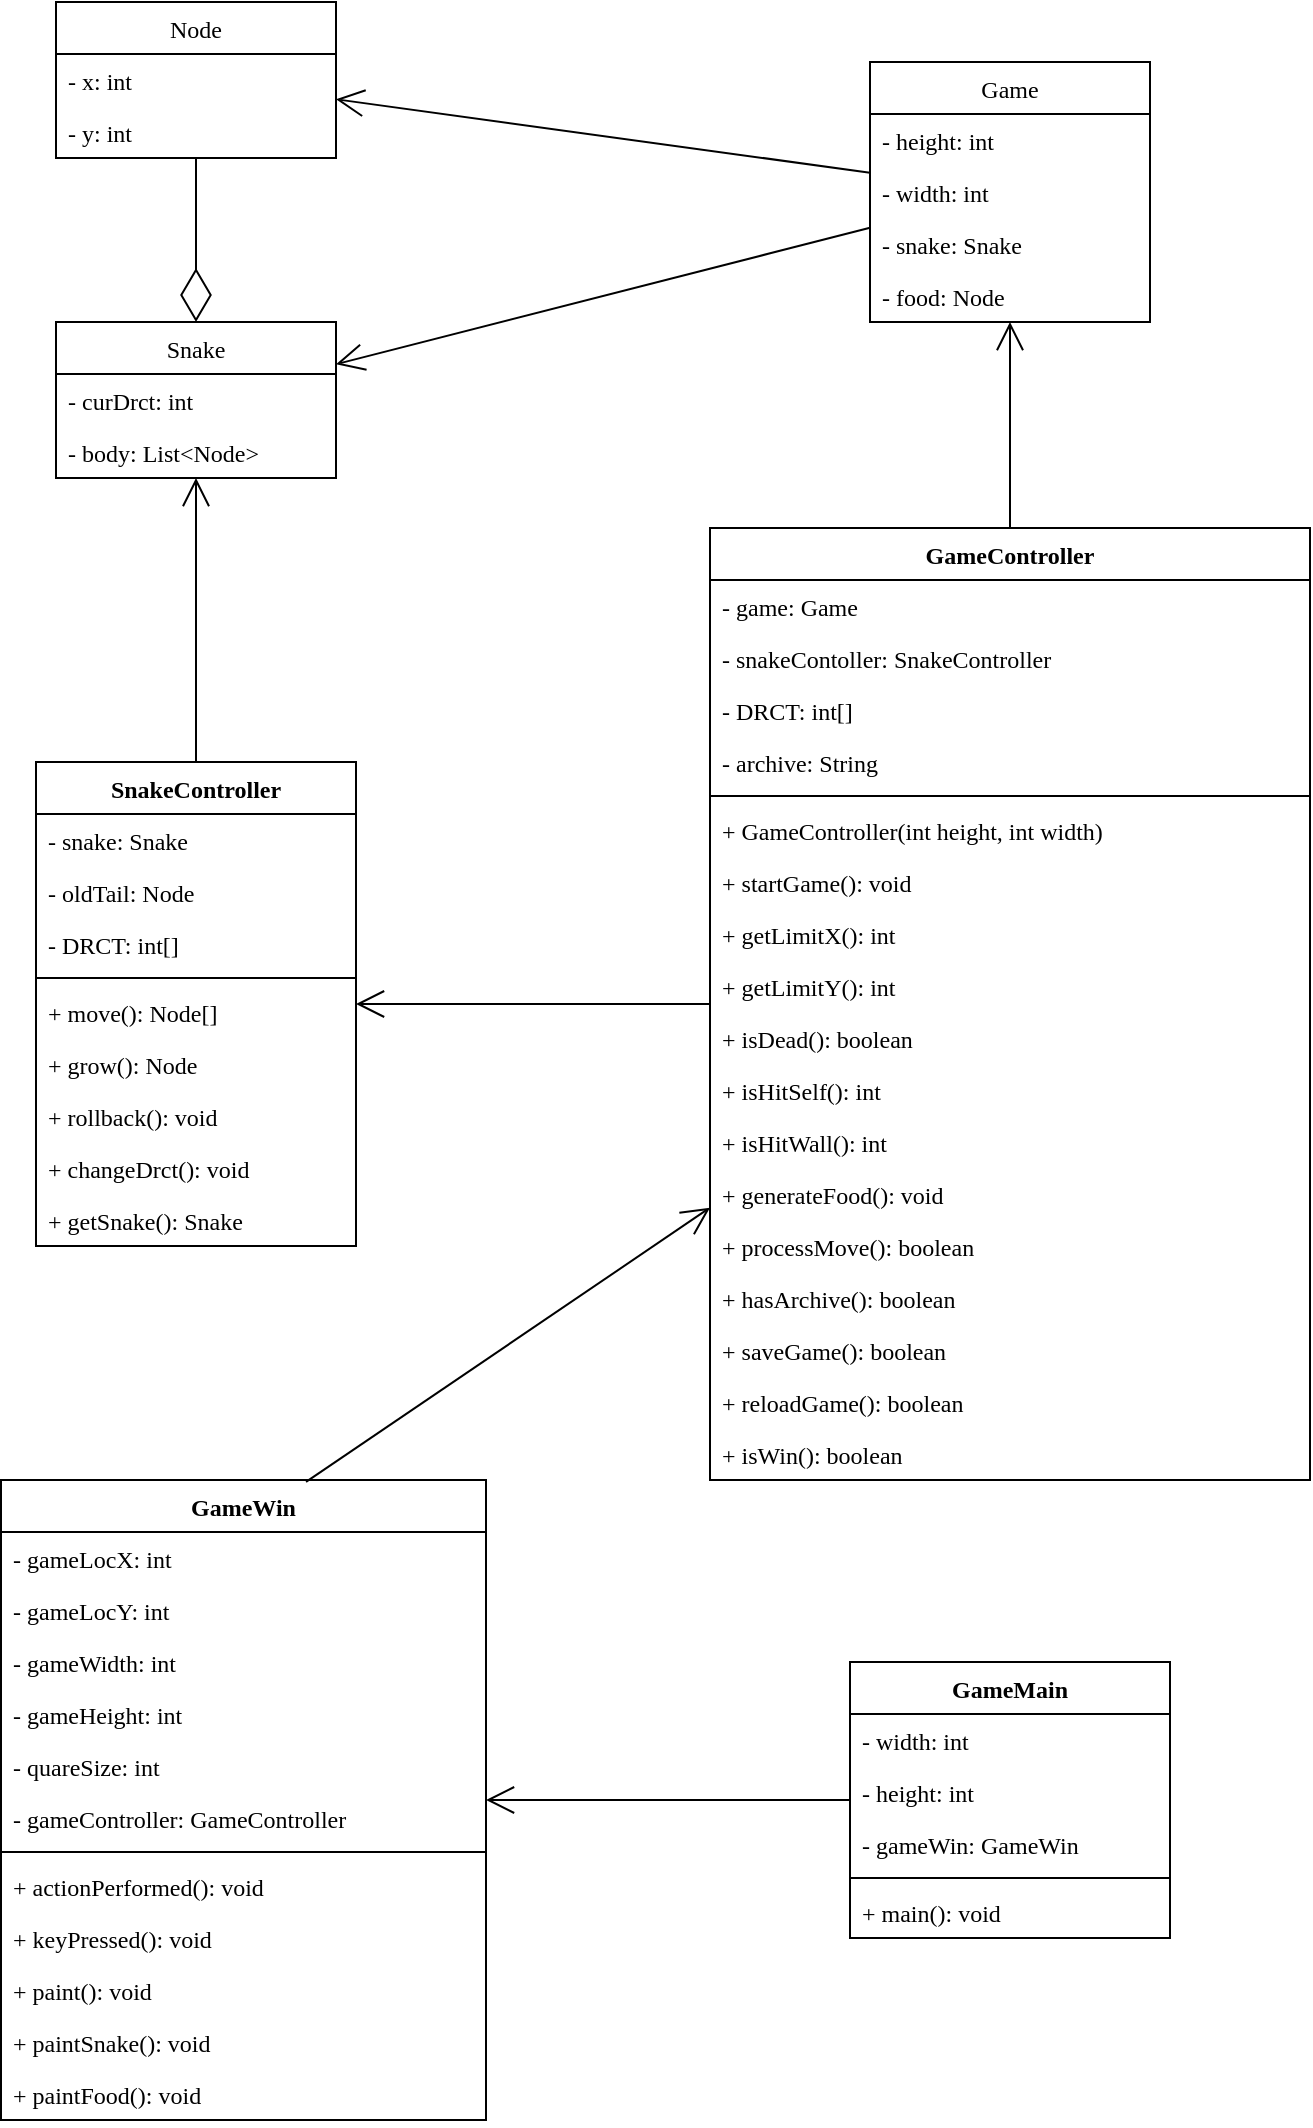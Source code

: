 <mxfile version="20.2.2" type="device"><diagram id="TmhDLRFruyMvUoCSesq0" name="第 1 页"><mxGraphModel dx="1018" dy="690" grid="1" gridSize="10" guides="1" tooltips="1" connect="1" arrows="1" fold="1" page="1" pageScale="1" pageWidth="827" pageHeight="1169" math="0" shadow="0"><root><mxCell id="0"/><mxCell id="1" parent="0"/><mxCell id="gdXgDbjyt_zL53bIAYu_-1" value="Node" style="swimlane;fontStyle=0;childLayout=stackLayout;horizontal=1;startSize=26;fillColor=none;horizontalStack=0;resizeParent=1;resizeParentMax=0;resizeLast=0;collapsible=1;marginBottom=0;fontFamily=Verdana;" parent="1" vertex="1"><mxGeometry x="105" y="60" width="140" height="78" as="geometry"/></mxCell><mxCell id="gdXgDbjyt_zL53bIAYu_-2" value="- x: int" style="text;strokeColor=none;fillColor=none;align=left;verticalAlign=top;spacingLeft=4;spacingRight=4;overflow=hidden;rotatable=0;points=[[0,0.5],[1,0.5]];portConstraint=eastwest;fontFamily=Verdana;" parent="gdXgDbjyt_zL53bIAYu_-1" vertex="1"><mxGeometry y="26" width="140" height="26" as="geometry"/></mxCell><mxCell id="gdXgDbjyt_zL53bIAYu_-3" value="- y: int" style="text;strokeColor=none;fillColor=none;align=left;verticalAlign=top;spacingLeft=4;spacingRight=4;overflow=hidden;rotatable=0;points=[[0,0.5],[1,0.5]];portConstraint=eastwest;fontFamily=Verdana;" parent="gdXgDbjyt_zL53bIAYu_-1" vertex="1"><mxGeometry y="52" width="140" height="26" as="geometry"/></mxCell><mxCell id="gdXgDbjyt_zL53bIAYu_-5" value="Snake" style="swimlane;fontStyle=0;childLayout=stackLayout;horizontal=1;startSize=26;fillColor=none;horizontalStack=0;resizeParent=1;resizeParentMax=0;resizeLast=0;collapsible=1;marginBottom=0;fontFamily=Verdana;" parent="1" vertex="1"><mxGeometry x="105" y="220" width="140" height="78" as="geometry"/></mxCell><mxCell id="gdXgDbjyt_zL53bIAYu_-6" value="- curDrct: int" style="text;strokeColor=none;fillColor=none;align=left;verticalAlign=top;spacingLeft=4;spacingRight=4;overflow=hidden;rotatable=0;points=[[0,0.5],[1,0.5]];portConstraint=eastwest;fontFamily=Verdana;" parent="gdXgDbjyt_zL53bIAYu_-5" vertex="1"><mxGeometry y="26" width="140" height="26" as="geometry"/></mxCell><mxCell id="gdXgDbjyt_zL53bIAYu_-7" value="- body: List&lt;Node&gt;" style="text;strokeColor=none;fillColor=none;align=left;verticalAlign=top;spacingLeft=4;spacingRight=4;overflow=hidden;rotatable=0;points=[[0,0.5],[1,0.5]];portConstraint=eastwest;fontFamily=Verdana;" parent="gdXgDbjyt_zL53bIAYu_-5" vertex="1"><mxGeometry y="52" width="140" height="26" as="geometry"/></mxCell><mxCell id="gdXgDbjyt_zL53bIAYu_-10" value="Game" style="swimlane;fontStyle=0;childLayout=stackLayout;horizontal=1;startSize=26;fillColor=none;horizontalStack=0;resizeParent=1;resizeParentMax=0;resizeLast=0;collapsible=1;marginBottom=0;fontFamily=Verdana;" parent="1" vertex="1"><mxGeometry x="512" y="90" width="140" height="130" as="geometry"/></mxCell><mxCell id="gdXgDbjyt_zL53bIAYu_-11" value="- height: int" style="text;strokeColor=none;fillColor=none;align=left;verticalAlign=top;spacingLeft=4;spacingRight=4;overflow=hidden;rotatable=0;points=[[0,0.5],[1,0.5]];portConstraint=eastwest;fontFamily=Verdana;" parent="gdXgDbjyt_zL53bIAYu_-10" vertex="1"><mxGeometry y="26" width="140" height="26" as="geometry"/></mxCell><mxCell id="gdXgDbjyt_zL53bIAYu_-12" value="- width: int" style="text;strokeColor=none;fillColor=none;align=left;verticalAlign=top;spacingLeft=4;spacingRight=4;overflow=hidden;rotatable=0;points=[[0,0.5],[1,0.5]];portConstraint=eastwest;fontFamily=Verdana;" parent="gdXgDbjyt_zL53bIAYu_-10" vertex="1"><mxGeometry y="52" width="140" height="26" as="geometry"/></mxCell><mxCell id="gdXgDbjyt_zL53bIAYu_-13" value="- snake: Snake" style="text;strokeColor=none;fillColor=none;align=left;verticalAlign=top;spacingLeft=4;spacingRight=4;overflow=hidden;rotatable=0;points=[[0,0.5],[1,0.5]];portConstraint=eastwest;fontFamily=Verdana;" parent="gdXgDbjyt_zL53bIAYu_-10" vertex="1"><mxGeometry y="78" width="140" height="26" as="geometry"/></mxCell><mxCell id="gdXgDbjyt_zL53bIAYu_-14" value="- food: Node" style="text;strokeColor=none;fillColor=none;align=left;verticalAlign=top;spacingLeft=4;spacingRight=4;overflow=hidden;rotatable=0;points=[[0,0.5],[1,0.5]];portConstraint=eastwest;fontFamily=Verdana;" parent="gdXgDbjyt_zL53bIAYu_-10" vertex="1"><mxGeometry y="104" width="140" height="26" as="geometry"/></mxCell><mxCell id="gdXgDbjyt_zL53bIAYu_-22" value="SnakeController" style="swimlane;fontStyle=1;align=center;verticalAlign=top;childLayout=stackLayout;horizontal=1;startSize=26;horizontalStack=0;resizeParent=1;resizeParentMax=0;resizeLast=0;collapsible=1;marginBottom=0;fontFamily=Verdana;" parent="1" vertex="1"><mxGeometry x="95" y="440" width="160" height="242" as="geometry"/></mxCell><mxCell id="gdXgDbjyt_zL53bIAYu_-23" value="- snake: Snake" style="text;strokeColor=none;fillColor=none;align=left;verticalAlign=top;spacingLeft=4;spacingRight=4;overflow=hidden;rotatable=0;points=[[0,0.5],[1,0.5]];portConstraint=eastwest;fontFamily=Verdana;" parent="gdXgDbjyt_zL53bIAYu_-22" vertex="1"><mxGeometry y="26" width="160" height="26" as="geometry"/></mxCell><mxCell id="gdXgDbjyt_zL53bIAYu_-26" value="- oldTail: Node" style="text;strokeColor=none;fillColor=none;align=left;verticalAlign=top;spacingLeft=4;spacingRight=4;overflow=hidden;rotatable=0;points=[[0,0.5],[1,0.5]];portConstraint=eastwest;fontFamily=Verdana;" parent="gdXgDbjyt_zL53bIAYu_-22" vertex="1"><mxGeometry y="52" width="160" height="26" as="geometry"/></mxCell><mxCell id="gdXgDbjyt_zL53bIAYu_-27" value="- DRCT: int[]" style="text;strokeColor=none;fillColor=none;align=left;verticalAlign=top;spacingLeft=4;spacingRight=4;overflow=hidden;rotatable=0;points=[[0,0.5],[1,0.5]];portConstraint=eastwest;fontFamily=Verdana;" parent="gdXgDbjyt_zL53bIAYu_-22" vertex="1"><mxGeometry y="78" width="160" height="26" as="geometry"/></mxCell><mxCell id="gdXgDbjyt_zL53bIAYu_-24" value="" style="line;strokeWidth=1;fillColor=none;align=left;verticalAlign=middle;spacingTop=-1;spacingLeft=3;spacingRight=3;rotatable=0;labelPosition=right;points=[];portConstraint=eastwest;fontFamily=Verdana;" parent="gdXgDbjyt_zL53bIAYu_-22" vertex="1"><mxGeometry y="104" width="160" height="8" as="geometry"/></mxCell><mxCell id="gdXgDbjyt_zL53bIAYu_-25" value="+ move(): Node[]" style="text;strokeColor=none;fillColor=none;align=left;verticalAlign=top;spacingLeft=4;spacingRight=4;overflow=hidden;rotatable=0;points=[[0,0.5],[1,0.5]];portConstraint=eastwest;fontFamily=Verdana;" parent="gdXgDbjyt_zL53bIAYu_-22" vertex="1"><mxGeometry y="112" width="160" height="26" as="geometry"/></mxCell><mxCell id="gdXgDbjyt_zL53bIAYu_-28" value="+ grow(): Node" style="text;strokeColor=none;fillColor=none;align=left;verticalAlign=top;spacingLeft=4;spacingRight=4;overflow=hidden;rotatable=0;points=[[0,0.5],[1,0.5]];portConstraint=eastwest;fontFamily=Verdana;" parent="gdXgDbjyt_zL53bIAYu_-22" vertex="1"><mxGeometry y="138" width="160" height="26" as="geometry"/></mxCell><mxCell id="gdXgDbjyt_zL53bIAYu_-29" value="+ rollback(): void" style="text;strokeColor=none;fillColor=none;align=left;verticalAlign=top;spacingLeft=4;spacingRight=4;overflow=hidden;rotatable=0;points=[[0,0.5],[1,0.5]];portConstraint=eastwest;fontFamily=Verdana;" parent="gdXgDbjyt_zL53bIAYu_-22" vertex="1"><mxGeometry y="164" width="160" height="26" as="geometry"/></mxCell><mxCell id="gdXgDbjyt_zL53bIAYu_-30" value="+ changeDrct(): void" style="text;strokeColor=none;fillColor=none;align=left;verticalAlign=top;spacingLeft=4;spacingRight=4;overflow=hidden;rotatable=0;points=[[0,0.5],[1,0.5]];portConstraint=eastwest;fontFamily=Verdana;" parent="gdXgDbjyt_zL53bIAYu_-22" vertex="1"><mxGeometry y="190" width="160" height="26" as="geometry"/></mxCell><mxCell id="gdXgDbjyt_zL53bIAYu_-31" value="+ getSnake(): Snake" style="text;strokeColor=none;fillColor=none;align=left;verticalAlign=top;spacingLeft=4;spacingRight=4;overflow=hidden;rotatable=0;points=[[0,0.5],[1,0.5]];portConstraint=eastwest;fontFamily=Verdana;" parent="gdXgDbjyt_zL53bIAYu_-22" vertex="1"><mxGeometry y="216" width="160" height="26" as="geometry"/></mxCell><mxCell id="gdXgDbjyt_zL53bIAYu_-33" value="GameController" style="swimlane;fontStyle=1;align=center;verticalAlign=top;childLayout=stackLayout;horizontal=1;startSize=26;horizontalStack=0;resizeParent=1;resizeParentMax=0;resizeLast=0;collapsible=1;marginBottom=0;fontFamily=Verdana;" parent="1" vertex="1"><mxGeometry x="432" y="323" width="300" height="476" as="geometry"/></mxCell><mxCell id="gdXgDbjyt_zL53bIAYu_-34" value="- game: Game" style="text;strokeColor=none;fillColor=none;align=left;verticalAlign=top;spacingLeft=4;spacingRight=4;overflow=hidden;rotatable=0;points=[[0,0.5],[1,0.5]];portConstraint=eastwest;fontFamily=Verdana;" parent="gdXgDbjyt_zL53bIAYu_-33" vertex="1"><mxGeometry y="26" width="300" height="26" as="geometry"/></mxCell><mxCell id="gdXgDbjyt_zL53bIAYu_-37" value="- snakeContoller: SnakeController" style="text;strokeColor=none;fillColor=none;align=left;verticalAlign=top;spacingLeft=4;spacingRight=4;overflow=hidden;rotatable=0;points=[[0,0.5],[1,0.5]];portConstraint=eastwest;fontFamily=Verdana;" parent="gdXgDbjyt_zL53bIAYu_-33" vertex="1"><mxGeometry y="52" width="300" height="26" as="geometry"/></mxCell><mxCell id="gdXgDbjyt_zL53bIAYu_-38" value="- DRCT: int[]" style="text;strokeColor=none;fillColor=none;align=left;verticalAlign=top;spacingLeft=4;spacingRight=4;overflow=hidden;rotatable=0;points=[[0,0.5],[1,0.5]];portConstraint=eastwest;fontFamily=Verdana;" parent="gdXgDbjyt_zL53bIAYu_-33" vertex="1"><mxGeometry y="78" width="300" height="26" as="geometry"/></mxCell><mxCell id="gdXgDbjyt_zL53bIAYu_-39" value="- archive: String" style="text;strokeColor=none;fillColor=none;align=left;verticalAlign=top;spacingLeft=4;spacingRight=4;overflow=hidden;rotatable=0;points=[[0,0.5],[1,0.5]];portConstraint=eastwest;fontFamily=Verdana;" parent="gdXgDbjyt_zL53bIAYu_-33" vertex="1"><mxGeometry y="104" width="300" height="26" as="geometry"/></mxCell><mxCell id="gdXgDbjyt_zL53bIAYu_-35" value="" style="line;strokeWidth=1;fillColor=none;align=left;verticalAlign=middle;spacingTop=-1;spacingLeft=3;spacingRight=3;rotatable=0;labelPosition=right;points=[];portConstraint=eastwest;fontFamily=Verdana;" parent="gdXgDbjyt_zL53bIAYu_-33" vertex="1"><mxGeometry y="130" width="300" height="8" as="geometry"/></mxCell><mxCell id="gdXgDbjyt_zL53bIAYu_-36" value="+ GameController(int height, int width)" style="text;strokeColor=none;fillColor=none;align=left;verticalAlign=top;spacingLeft=4;spacingRight=4;overflow=hidden;rotatable=0;points=[[0,0.5],[1,0.5]];portConstraint=eastwest;fontFamily=Verdana;" parent="gdXgDbjyt_zL53bIAYu_-33" vertex="1"><mxGeometry y="138" width="300" height="26" as="geometry"/></mxCell><mxCell id="gdXgDbjyt_zL53bIAYu_-40" value="+ startGame(): void" style="text;strokeColor=none;fillColor=none;align=left;verticalAlign=top;spacingLeft=4;spacingRight=4;overflow=hidden;rotatable=0;points=[[0,0.5],[1,0.5]];portConstraint=eastwest;fontFamily=Verdana;" parent="gdXgDbjyt_zL53bIAYu_-33" vertex="1"><mxGeometry y="164" width="300" height="26" as="geometry"/></mxCell><mxCell id="gdXgDbjyt_zL53bIAYu_-41" value="+ getLimitX(): int" style="text;strokeColor=none;fillColor=none;align=left;verticalAlign=top;spacingLeft=4;spacingRight=4;overflow=hidden;rotatable=0;points=[[0,0.5],[1,0.5]];portConstraint=eastwest;fontFamily=Verdana;" parent="gdXgDbjyt_zL53bIAYu_-33" vertex="1"><mxGeometry y="190" width="300" height="26" as="geometry"/></mxCell><mxCell id="gdXgDbjyt_zL53bIAYu_-42" value="+ getLimitY(): int" style="text;strokeColor=none;fillColor=none;align=left;verticalAlign=top;spacingLeft=4;spacingRight=4;overflow=hidden;rotatable=0;points=[[0,0.5],[1,0.5]];portConstraint=eastwest;fontFamily=Verdana;" parent="gdXgDbjyt_zL53bIAYu_-33" vertex="1"><mxGeometry y="216" width="300" height="26" as="geometry"/></mxCell><mxCell id="gdXgDbjyt_zL53bIAYu_-43" value="+ isDead(): boolean" style="text;strokeColor=none;fillColor=none;align=left;verticalAlign=top;spacingLeft=4;spacingRight=4;overflow=hidden;rotatable=0;points=[[0,0.5],[1,0.5]];portConstraint=eastwest;fontFamily=Verdana;" parent="gdXgDbjyt_zL53bIAYu_-33" vertex="1"><mxGeometry y="242" width="300" height="26" as="geometry"/></mxCell><mxCell id="gdXgDbjyt_zL53bIAYu_-44" value="+ isHitSelf(): int" style="text;strokeColor=none;fillColor=none;align=left;verticalAlign=top;spacingLeft=4;spacingRight=4;overflow=hidden;rotatable=0;points=[[0,0.5],[1,0.5]];portConstraint=eastwest;fontFamily=Verdana;" parent="gdXgDbjyt_zL53bIAYu_-33" vertex="1"><mxGeometry y="268" width="300" height="26" as="geometry"/></mxCell><mxCell id="gdXgDbjyt_zL53bIAYu_-45" value="+ isHitWall(): int" style="text;strokeColor=none;fillColor=none;align=left;verticalAlign=top;spacingLeft=4;spacingRight=4;overflow=hidden;rotatable=0;points=[[0,0.5],[1,0.5]];portConstraint=eastwest;fontFamily=Verdana;" parent="gdXgDbjyt_zL53bIAYu_-33" vertex="1"><mxGeometry y="294" width="300" height="26" as="geometry"/></mxCell><mxCell id="gdXgDbjyt_zL53bIAYu_-46" value="+ generateFood(): void" style="text;strokeColor=none;fillColor=none;align=left;verticalAlign=top;spacingLeft=4;spacingRight=4;overflow=hidden;rotatable=0;points=[[0,0.5],[1,0.5]];portConstraint=eastwest;fontFamily=Verdana;" parent="gdXgDbjyt_zL53bIAYu_-33" vertex="1"><mxGeometry y="320" width="300" height="26" as="geometry"/></mxCell><mxCell id="gdXgDbjyt_zL53bIAYu_-47" value="+ processMove(): boolean" style="text;strokeColor=none;fillColor=none;align=left;verticalAlign=top;spacingLeft=4;spacingRight=4;overflow=hidden;rotatable=0;points=[[0,0.5],[1,0.5]];portConstraint=eastwest;fontFamily=Verdana;" parent="gdXgDbjyt_zL53bIAYu_-33" vertex="1"><mxGeometry y="346" width="300" height="26" as="geometry"/></mxCell><mxCell id="gdXgDbjyt_zL53bIAYu_-48" value="+ hasArchive(): boolean" style="text;strokeColor=none;fillColor=none;align=left;verticalAlign=top;spacingLeft=4;spacingRight=4;overflow=hidden;rotatable=0;points=[[0,0.5],[1,0.5]];portConstraint=eastwest;fontFamily=Verdana;" parent="gdXgDbjyt_zL53bIAYu_-33" vertex="1"><mxGeometry y="372" width="300" height="26" as="geometry"/></mxCell><mxCell id="gdXgDbjyt_zL53bIAYu_-49" value="+ saveGame(): boolean" style="text;strokeColor=none;fillColor=none;align=left;verticalAlign=top;spacingLeft=4;spacingRight=4;overflow=hidden;rotatable=0;points=[[0,0.5],[1,0.5]];portConstraint=eastwest;fontFamily=Verdana;" parent="gdXgDbjyt_zL53bIAYu_-33" vertex="1"><mxGeometry y="398" width="300" height="26" as="geometry"/></mxCell><mxCell id="gdXgDbjyt_zL53bIAYu_-50" value="+ reloadGame(): boolean" style="text;strokeColor=none;fillColor=none;align=left;verticalAlign=top;spacingLeft=4;spacingRight=4;overflow=hidden;rotatable=0;points=[[0,0.5],[1,0.5]];portConstraint=eastwest;fontFamily=Verdana;" parent="gdXgDbjyt_zL53bIAYu_-33" vertex="1"><mxGeometry y="424" width="300" height="26" as="geometry"/></mxCell><mxCell id="gdXgDbjyt_zL53bIAYu_-51" value="+ isWin(): boolean" style="text;strokeColor=none;fillColor=none;align=left;verticalAlign=top;spacingLeft=4;spacingRight=4;overflow=hidden;rotatable=0;points=[[0,0.5],[1,0.5]];portConstraint=eastwest;fontFamily=Verdana;" parent="gdXgDbjyt_zL53bIAYu_-33" vertex="1"><mxGeometry y="450" width="300" height="26" as="geometry"/></mxCell><mxCell id="gdXgDbjyt_zL53bIAYu_-62" value="GameWin" style="swimlane;fontStyle=1;align=center;verticalAlign=top;childLayout=stackLayout;horizontal=1;startSize=26;horizontalStack=0;resizeParent=1;resizeParentMax=0;resizeLast=0;collapsible=1;marginBottom=0;fontFamily=Verdana;" parent="1" vertex="1"><mxGeometry x="77.5" y="799" width="242.5" height="320" as="geometry"/></mxCell><mxCell id="gdXgDbjyt_zL53bIAYu_-63" value="- gameLocX: int" style="text;strokeColor=none;fillColor=none;align=left;verticalAlign=top;spacingLeft=4;spacingRight=4;overflow=hidden;rotatable=0;points=[[0,0.5],[1,0.5]];portConstraint=eastwest;fontFamily=Verdana;" parent="gdXgDbjyt_zL53bIAYu_-62" vertex="1"><mxGeometry y="26" width="242.5" height="26" as="geometry"/></mxCell><mxCell id="gdXgDbjyt_zL53bIAYu_-66" value="- gameLocY: int" style="text;strokeColor=none;fillColor=none;align=left;verticalAlign=top;spacingLeft=4;spacingRight=4;overflow=hidden;rotatable=0;points=[[0,0.5],[1,0.5]];portConstraint=eastwest;fontFamily=Verdana;" parent="gdXgDbjyt_zL53bIAYu_-62" vertex="1"><mxGeometry y="52" width="242.5" height="26" as="geometry"/></mxCell><mxCell id="gdXgDbjyt_zL53bIAYu_-67" value="- gameWidth: int" style="text;strokeColor=none;fillColor=none;align=left;verticalAlign=top;spacingLeft=4;spacingRight=4;overflow=hidden;rotatable=0;points=[[0,0.5],[1,0.5]];portConstraint=eastwest;fontFamily=Verdana;" parent="gdXgDbjyt_zL53bIAYu_-62" vertex="1"><mxGeometry y="78" width="242.5" height="26" as="geometry"/></mxCell><mxCell id="gdXgDbjyt_zL53bIAYu_-68" value="- gameHeight: int" style="text;strokeColor=none;fillColor=none;align=left;verticalAlign=top;spacingLeft=4;spacingRight=4;overflow=hidden;rotatable=0;points=[[0,0.5],[1,0.5]];portConstraint=eastwest;fontFamily=Verdana;" parent="gdXgDbjyt_zL53bIAYu_-62" vertex="1"><mxGeometry y="104" width="242.5" height="26" as="geometry"/></mxCell><mxCell id="gdXgDbjyt_zL53bIAYu_-69" value="- quareSize: int" style="text;strokeColor=none;fillColor=none;align=left;verticalAlign=top;spacingLeft=4;spacingRight=4;overflow=hidden;rotatable=0;points=[[0,0.5],[1,0.5]];portConstraint=eastwest;fontFamily=Verdana;" parent="gdXgDbjyt_zL53bIAYu_-62" vertex="1"><mxGeometry y="130" width="242.5" height="26" as="geometry"/></mxCell><mxCell id="j9Ogs0t7-23nlCgjnl8X-5" value="- gameController: GameController" style="text;strokeColor=none;fillColor=none;align=left;verticalAlign=top;spacingLeft=4;spacingRight=4;overflow=hidden;rotatable=0;points=[[0,0.5],[1,0.5]];portConstraint=eastwest;fontFamily=Verdana;" vertex="1" parent="gdXgDbjyt_zL53bIAYu_-62"><mxGeometry y="156" width="242.5" height="26" as="geometry"/></mxCell><mxCell id="gdXgDbjyt_zL53bIAYu_-64" value="" style="line;strokeWidth=1;fillColor=none;align=left;verticalAlign=middle;spacingTop=-1;spacingLeft=3;spacingRight=3;rotatable=0;labelPosition=right;points=[];portConstraint=eastwest;fontFamily=Verdana;" parent="gdXgDbjyt_zL53bIAYu_-62" vertex="1"><mxGeometry y="182" width="242.5" height="8" as="geometry"/></mxCell><mxCell id="gdXgDbjyt_zL53bIAYu_-65" value="+ actionPerformed(): void" style="text;strokeColor=none;fillColor=none;align=left;verticalAlign=top;spacingLeft=4;spacingRight=4;overflow=hidden;rotatable=0;points=[[0,0.5],[1,0.5]];portConstraint=eastwest;fontFamily=Verdana;" parent="gdXgDbjyt_zL53bIAYu_-62" vertex="1"><mxGeometry y="190" width="242.5" height="26" as="geometry"/></mxCell><mxCell id="gdXgDbjyt_zL53bIAYu_-71" value="+ keyPressed(): void" style="text;strokeColor=none;fillColor=none;align=left;verticalAlign=top;spacingLeft=4;spacingRight=4;overflow=hidden;rotatable=0;points=[[0,0.5],[1,0.5]];portConstraint=eastwest;fontFamily=Verdana;" parent="gdXgDbjyt_zL53bIAYu_-62" vertex="1"><mxGeometry y="216" width="242.5" height="26" as="geometry"/></mxCell><mxCell id="gdXgDbjyt_zL53bIAYu_-72" value="+ paint(): void" style="text;strokeColor=none;fillColor=none;align=left;verticalAlign=top;spacingLeft=4;spacingRight=4;overflow=hidden;rotatable=0;points=[[0,0.5],[1,0.5]];portConstraint=eastwest;fontFamily=Verdana;" parent="gdXgDbjyt_zL53bIAYu_-62" vertex="1"><mxGeometry y="242" width="242.5" height="26" as="geometry"/></mxCell><mxCell id="gdXgDbjyt_zL53bIAYu_-73" value="+ paintSnake(): void" style="text;strokeColor=none;fillColor=none;align=left;verticalAlign=top;spacingLeft=4;spacingRight=4;overflow=hidden;rotatable=0;points=[[0,0.5],[1,0.5]];portConstraint=eastwest;fontFamily=Verdana;" parent="gdXgDbjyt_zL53bIAYu_-62" vertex="1"><mxGeometry y="268" width="242.5" height="26" as="geometry"/></mxCell><mxCell id="gdXgDbjyt_zL53bIAYu_-74" value="+ paintFood(): void" style="text;strokeColor=none;fillColor=none;align=left;verticalAlign=top;spacingLeft=4;spacingRight=4;overflow=hidden;rotatable=0;points=[[0,0.5],[1,0.5]];portConstraint=eastwest;fontFamily=Verdana;" parent="gdXgDbjyt_zL53bIAYu_-62" vertex="1"><mxGeometry y="294" width="242.5" height="26" as="geometry"/></mxCell><mxCell id="gdXgDbjyt_zL53bIAYu_-76" value="GameMain" style="swimlane;fontStyle=1;align=center;verticalAlign=top;childLayout=stackLayout;horizontal=1;startSize=26;horizontalStack=0;resizeParent=1;resizeParentMax=0;resizeLast=0;collapsible=1;marginBottom=0;fontFamily=Verdana;" parent="1" vertex="1"><mxGeometry x="502" y="890" width="160" height="138" as="geometry"/></mxCell><mxCell id="gdXgDbjyt_zL53bIAYu_-77" value="- width: int" style="text;strokeColor=none;fillColor=none;align=left;verticalAlign=top;spacingLeft=4;spacingRight=4;overflow=hidden;rotatable=0;points=[[0,0.5],[1,0.5]];portConstraint=eastwest;fontFamily=Verdana;" parent="gdXgDbjyt_zL53bIAYu_-76" vertex="1"><mxGeometry y="26" width="160" height="26" as="geometry"/></mxCell><mxCell id="gdXgDbjyt_zL53bIAYu_-80" value="- height: int" style="text;strokeColor=none;fillColor=none;align=left;verticalAlign=top;spacingLeft=4;spacingRight=4;overflow=hidden;rotatable=0;points=[[0,0.5],[1,0.5]];portConstraint=eastwest;fontFamily=Verdana;" parent="gdXgDbjyt_zL53bIAYu_-76" vertex="1"><mxGeometry y="52" width="160" height="26" as="geometry"/></mxCell><mxCell id="gdXgDbjyt_zL53bIAYu_-81" value="- gameWin: GameWin" style="text;strokeColor=none;fillColor=none;align=left;verticalAlign=top;spacingLeft=4;spacingRight=4;overflow=hidden;rotatable=0;points=[[0,0.5],[1,0.5]];portConstraint=eastwest;fontFamily=Verdana;" parent="gdXgDbjyt_zL53bIAYu_-76" vertex="1"><mxGeometry y="78" width="160" height="26" as="geometry"/></mxCell><mxCell id="gdXgDbjyt_zL53bIAYu_-78" value="" style="line;strokeWidth=1;fillColor=none;align=left;verticalAlign=middle;spacingTop=-1;spacingLeft=3;spacingRight=3;rotatable=0;labelPosition=right;points=[];portConstraint=eastwest;fontFamily=Verdana;" parent="gdXgDbjyt_zL53bIAYu_-76" vertex="1"><mxGeometry y="104" width="160" height="8" as="geometry"/></mxCell><mxCell id="gdXgDbjyt_zL53bIAYu_-79" value="+ main(): void" style="text;strokeColor=none;fillColor=none;align=left;verticalAlign=top;spacingLeft=4;spacingRight=4;overflow=hidden;rotatable=0;points=[[0,0.5],[1,0.5]];portConstraint=eastwest;fontFamily=Verdana;" parent="gdXgDbjyt_zL53bIAYu_-76" vertex="1"><mxGeometry y="112" width="160" height="26" as="geometry"/></mxCell><mxCell id="j9Ogs0t7-23nlCgjnl8X-1" value="" style="endArrow=diamondThin;endFill=0;endSize=24;html=1;rounded=0;fontFamily=Verdana;" edge="1" parent="1" source="gdXgDbjyt_zL53bIAYu_-1" target="gdXgDbjyt_zL53bIAYu_-5"><mxGeometry width="160" relative="1" as="geometry"><mxPoint x="10" y="330" as="sourcePoint"/><mxPoint x="170" y="330" as="targetPoint"/></mxGeometry></mxCell><mxCell id="j9Ogs0t7-23nlCgjnl8X-2" value="" style="endArrow=open;endFill=1;endSize=12;html=1;rounded=0;fontFamily=Verdana;" edge="1" parent="1" source="gdXgDbjyt_zL53bIAYu_-10" target="gdXgDbjyt_zL53bIAYu_-1"><mxGeometry width="160" relative="1" as="geometry"><mxPoint x="330" y="220" as="sourcePoint"/><mxPoint x="490" y="220" as="targetPoint"/></mxGeometry></mxCell><mxCell id="j9Ogs0t7-23nlCgjnl8X-3" value="" style="endArrow=open;endFill=1;endSize=12;html=1;rounded=0;fontFamily=Verdana;" edge="1" parent="1" source="gdXgDbjyt_zL53bIAYu_-10" target="gdXgDbjyt_zL53bIAYu_-5"><mxGeometry width="160" relative="1" as="geometry"><mxPoint x="340" y="210" as="sourcePoint"/><mxPoint x="500" y="210" as="targetPoint"/></mxGeometry></mxCell><mxCell id="j9Ogs0t7-23nlCgjnl8X-4" value="" style="endArrow=open;endFill=1;endSize=12;html=1;rounded=0;fontFamily=Verdana;" edge="1" parent="1" source="gdXgDbjyt_zL53bIAYu_-33" target="gdXgDbjyt_zL53bIAYu_-10"><mxGeometry width="160" relative="1" as="geometry"><mxPoint x="240" y="360" as="sourcePoint"/><mxPoint x="400" y="360" as="targetPoint"/></mxGeometry></mxCell><mxCell id="j9Ogs0t7-23nlCgjnl8X-6" value="" style="endArrow=open;endFill=1;endSize=12;html=1;rounded=0;fontFamily=Verdana;" edge="1" parent="1" source="gdXgDbjyt_zL53bIAYu_-22" target="gdXgDbjyt_zL53bIAYu_-5"><mxGeometry width="160" relative="1" as="geometry"><mxPoint x="120" y="360" as="sourcePoint"/><mxPoint x="280" y="360" as="targetPoint"/></mxGeometry></mxCell><mxCell id="j9Ogs0t7-23nlCgjnl8X-7" value="" style="endArrow=open;endFill=1;endSize=12;html=1;rounded=0;fontFamily=Verdana;" edge="1" parent="1" source="gdXgDbjyt_zL53bIAYu_-33" target="gdXgDbjyt_zL53bIAYu_-22"><mxGeometry width="160" relative="1" as="geometry"><mxPoint x="130" y="760" as="sourcePoint"/><mxPoint x="290" y="760" as="targetPoint"/></mxGeometry></mxCell><mxCell id="j9Ogs0t7-23nlCgjnl8X-8" value="" style="endArrow=open;endFill=1;endSize=12;html=1;rounded=0;fontFamily=Verdana;exitX=0.629;exitY=0.003;exitDx=0;exitDy=0;exitPerimeter=0;" edge="1" parent="1" source="gdXgDbjyt_zL53bIAYu_-62" target="gdXgDbjyt_zL53bIAYu_-33"><mxGeometry width="160" relative="1" as="geometry"><mxPoint x="220" y="740" as="sourcePoint"/><mxPoint x="380" y="740" as="targetPoint"/></mxGeometry></mxCell><mxCell id="j9Ogs0t7-23nlCgjnl8X-9" value="" style="endArrow=open;endFill=1;endSize=12;html=1;rounded=0;fontFamily=Verdana;" edge="1" parent="1" source="gdXgDbjyt_zL53bIAYu_-76" target="gdXgDbjyt_zL53bIAYu_-62"><mxGeometry width="160" relative="1" as="geometry"><mxPoint x="430" y="1070" as="sourcePoint"/><mxPoint x="590" y="1070" as="targetPoint"/></mxGeometry></mxCell></root></mxGraphModel></diagram></mxfile>